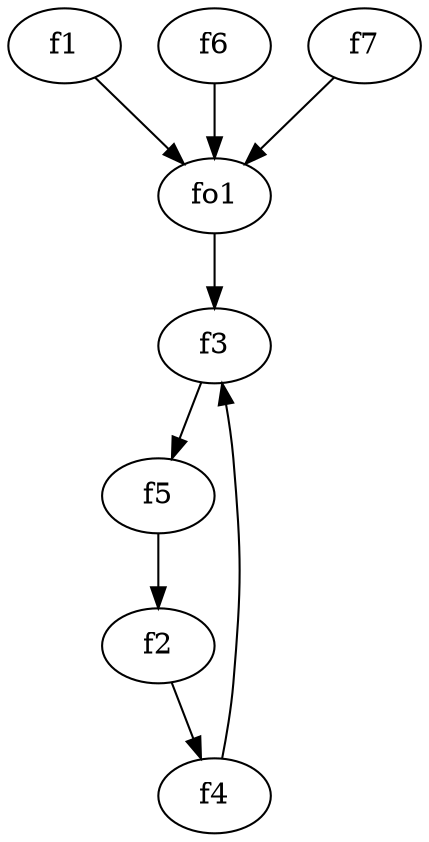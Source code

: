 strict digraph  {
f1;
f2;
f3;
f4;
f5;
f6;
f7;
fo1;
f1 -> fo1  [weight=2];
f2 -> f4  [weight=2];
f3 -> f5  [weight=2];
f4 -> f3  [weight=2];
f5 -> f2  [weight=2];
f6 -> fo1  [weight=2];
f7 -> fo1  [weight=2];
fo1 -> f3  [weight=2];
}
